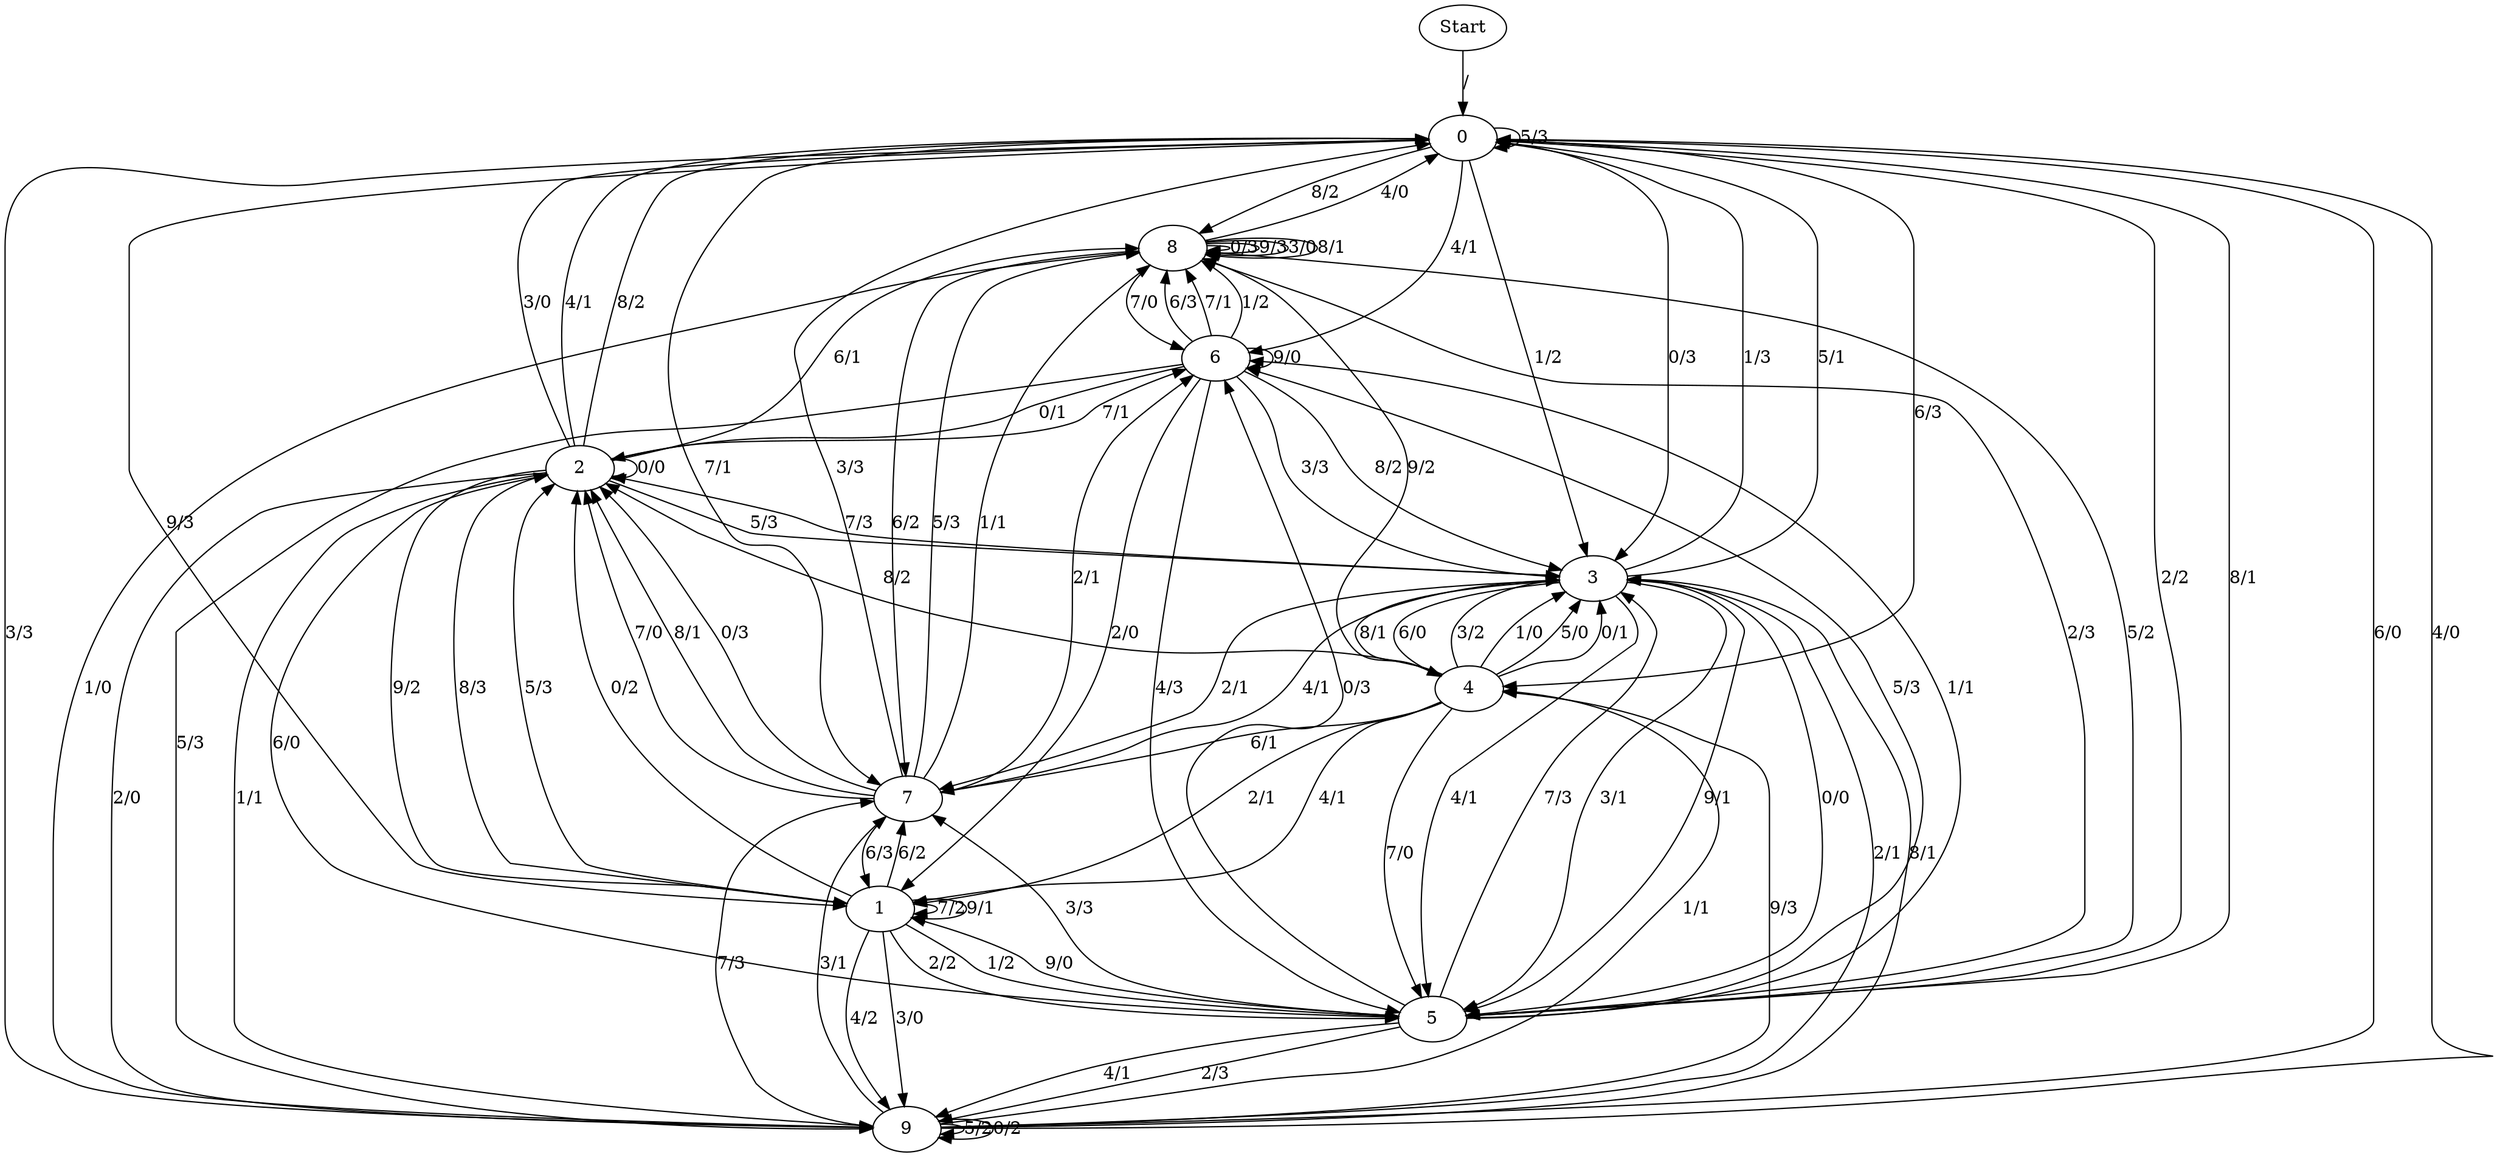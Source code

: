 digraph {
	Start -> 0 [label="/"]
	0 -> 8 [label="8/2"]
	0 -> 1 [label="9/3"]
	0 -> 0 [label="5/3"]
	0 -> 9 [label="3/3"]
	0 -> 5 [label="2/2"]
	0 -> 7 [label="7/1"]
	0 -> 6 [label="4/1"]
	0 -> 4 [label="6/3"]
	0 -> 3 [label="1/2"]
	0 -> 3 [label="0/3"]
	3 -> 0 [label="1/3"]
	3 -> 5 [label="4/1"]
	3 -> 0 [label="5/1"]
	3 -> 5 [label="3/1"]
	3 -> 2 [label="7/3"]
	3 -> 4 [label="6/0"]
	3 -> 7 [label="2/1"]
	3 -> 4 [label="8/1"]
	3 -> 5 [label="9/1"]
	3 -> 5 [label="0/0"]
	2 -> 2 [label="0/0"]
	2 -> 9 [label="2/0"]
	2 -> 0 [label="3/0"]
	2 -> 8 [label="6/1"]
	2 -> 1 [label="9/2"]
	2 -> 0 [label="4/1"]
	2 -> 0 [label="8/2"]
	2 -> 3 [label="5/3"]
	2 -> 6 [label="7/1"]
	2 -> 9 [label="1/1"]
	6 -> 8 [label="6/3"]
	6 -> 3 [label="8/2"]
	6 -> 6 [label="9/0"]
	6 -> 1 [label="2/0"]
	6 -> 8 [label="7/1"]
	6 -> 3 [label="3/3"]
	6 -> 5 [label="4/3"]
	6 -> 9 [label="5/3"]
	6 -> 8 [label="1/2"]
	6 -> 2 [label="0/1"]
	8 -> 8 [label="0/3"]
	8 -> 9 [label="1/0"]
	8 -> 8 [label="9/3"]
	8 -> 5 [label="2/3"]
	8 -> 8 [label="3/0"]
	8 -> 0 [label="4/0"]
	8 -> 7 [label="6/2"]
	8 -> 6 [label="7/0"]
	8 -> 5 [label="5/2"]
	8 -> 8 [label="8/1"]
	9 -> 7 [label="7/3"]
	9 -> 9 [label="5/2"]
	9 -> 3 [label="2/1"]
	9 -> 9 [label="0/2"]
	9 -> 0 [label="6/0"]
	9 -> 3 [label="8/1"]
	9 -> 0 [label="4/0"]
	9 -> 4 [label="1/1"]
	9 -> 4 [label="9/3"]
	9 -> 7 [label="3/1"]
	4 -> 3 [label="3/2"]
	4 -> 3 [label="1/0"]
	4 -> 2 [label="8/2"]
	4 -> 3 [label="5/0"]
	4 -> 1 [label="4/1"]
	4 -> 8 [label="9/2"]
	4 -> 3 [label="0/1"]
	4 -> 7 [label="6/1"]
	4 -> 5 [label="7/0"]
	4 -> 1 [label="2/1"]
	7 -> 8 [label="5/3"]
	7 -> 6 [label="2/1"]
	7 -> 2 [label="7/0"]
	7 -> 3 [label="4/1"]
	7 -> 1 [label="6/3"]
	7 -> 0 [label="3/3"]
	7 -> 2 [label="8/1"]
	7 -> 8 [label="1/1"]
	7 -> 2 [label="0/3"]
	1 -> 9 [label="4/2"]
	1 -> 2 [label="8/3"]
	1 -> 2 [label="5/3"]
	1 -> 1 [label="7/2"]
	1 -> 1 [label="9/1"]
	1 -> 9 [label="3/0"]
	1 -> 7 [label="6/2"]
	1 -> 5 [label="2/2"]
	1 -> 2 [label="0/2"]
	1 -> 5 [label="1/2"]
	5 -> 3 [label="7/3"]
	5 -> 6 [label="0/3"]
	5 -> 9 [label="2/3"]
	5 -> 9 [label="4/1"]
	5 -> 0 [label="8/1"]
	5 -> 6 [label="5/3"]
	5 -> 6 [label="1/1"]
	5 -> 1 [label="9/0"]
	5 -> 2 [label="6/0"]
	5 -> 7 [label="3/3"]
}
